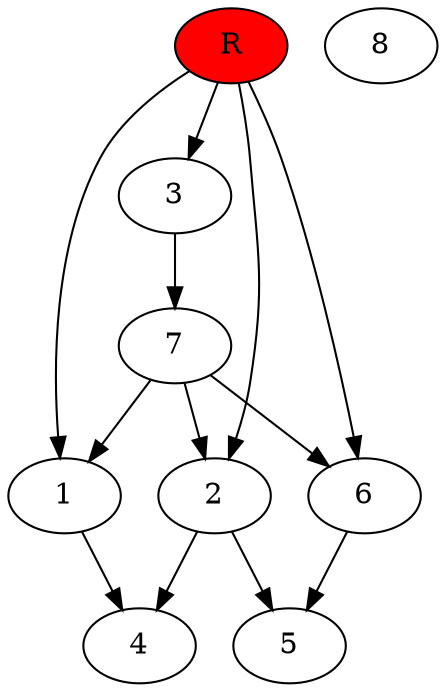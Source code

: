 digraph prb28000 {
	1
	2
	3
	4
	5
	6
	7
	8
	R [fillcolor="#ff0000" style=filled]
	1 -> 4
	2 -> 4
	2 -> 5
	3 -> 7
	6 -> 5
	7 -> 1
	7 -> 2
	7 -> 6
	R -> 1
	R -> 2
	R -> 3
	R -> 6
}
